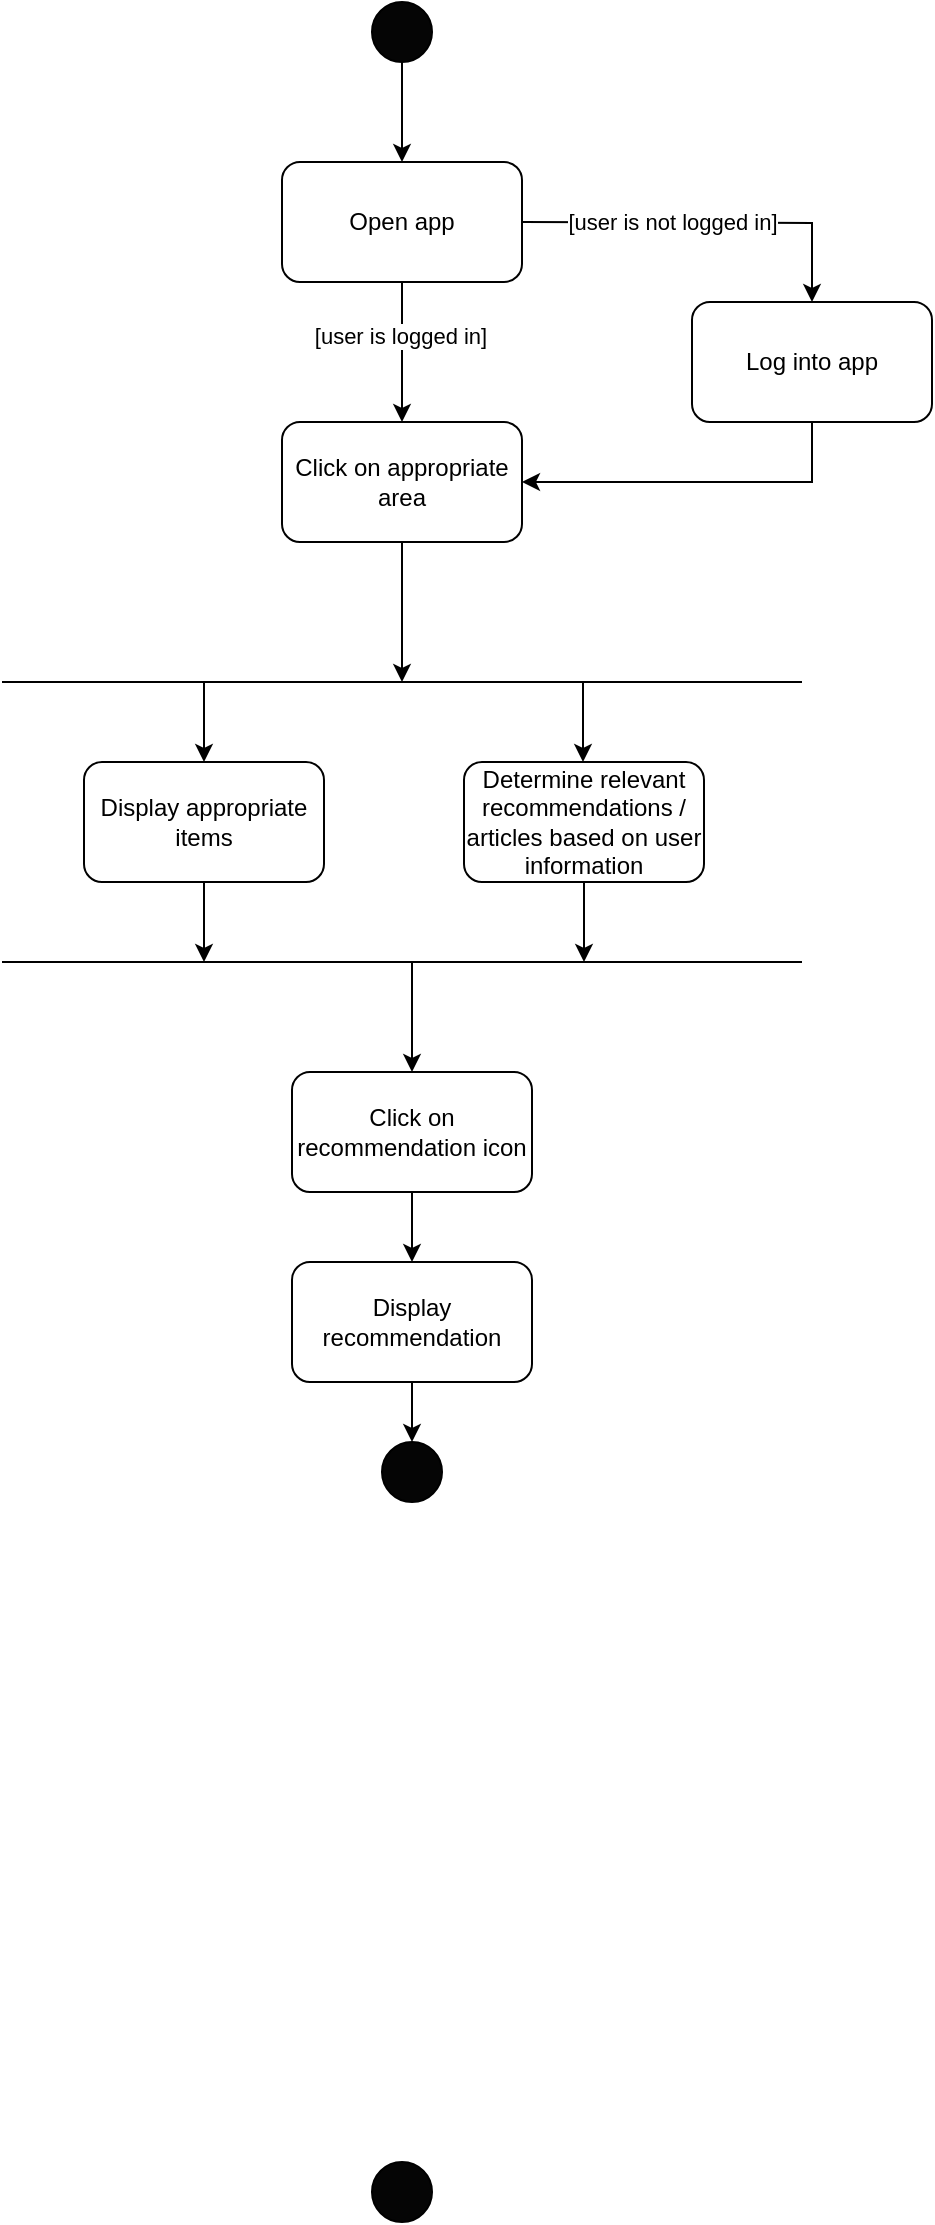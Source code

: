 <mxfile version="20.4.0" type="github">
  <diagram id="nPuME2crnnW3aW1Ezi_L" name="Page-1">
    <mxGraphModel dx="1673" dy="887" grid="0" gridSize="10" guides="1" tooltips="1" connect="1" arrows="1" fold="1" page="1" pageScale="1" pageWidth="827" pageHeight="1169" math="0" shadow="0">
      <root>
        <mxCell id="0" />
        <mxCell id="1" parent="0" />
        <mxCell id="KCT2T_2WVP6uUBoKl98X-1" value="" style="edgeStyle=orthogonalEdgeStyle;rounded=0;orthogonalLoop=1;jettySize=auto;html=1;" edge="1" parent="1" source="KCT2T_2WVP6uUBoKl98X-2" target="KCT2T_2WVP6uUBoKl98X-5">
          <mxGeometry relative="1" as="geometry" />
        </mxCell>
        <mxCell id="KCT2T_2WVP6uUBoKl98X-2" value="" style="ellipse;whiteSpace=wrap;html=1;direction=east;fillColor=#050505;" vertex="1" parent="1">
          <mxGeometry x="394" y="20" width="30" height="30" as="geometry" />
        </mxCell>
        <mxCell id="KCT2T_2WVP6uUBoKl98X-3" value="" style="edgeStyle=orthogonalEdgeStyle;rounded=0;orthogonalLoop=1;jettySize=auto;html=1;" edge="1" parent="1" source="KCT2T_2WVP6uUBoKl98X-5" target="KCT2T_2WVP6uUBoKl98X-11">
          <mxGeometry relative="1" as="geometry" />
        </mxCell>
        <mxCell id="KCT2T_2WVP6uUBoKl98X-4" value="[user is logged in]" style="edgeLabel;html=1;align=center;verticalAlign=middle;resizable=0;points=[];" vertex="1" connectable="0" parent="KCT2T_2WVP6uUBoKl98X-3">
          <mxGeometry x="-0.25" y="-1" relative="1" as="geometry">
            <mxPoint as="offset" />
          </mxGeometry>
        </mxCell>
        <mxCell id="KCT2T_2WVP6uUBoKl98X-5" value="Open app" style="rounded=1;whiteSpace=wrap;html=1;fillColor=#FFFFFF;" vertex="1" parent="1">
          <mxGeometry x="349" y="100" width="120" height="60" as="geometry" />
        </mxCell>
        <mxCell id="KCT2T_2WVP6uUBoKl98X-6" style="edgeStyle=orthogonalEdgeStyle;rounded=0;orthogonalLoop=1;jettySize=auto;html=1;entryX=0.5;entryY=0;entryDx=0;entryDy=0;" edge="1" parent="1" source="KCT2T_2WVP6uUBoKl98X-11">
          <mxGeometry relative="1" as="geometry">
            <mxPoint x="409" y="360" as="targetPoint" />
          </mxGeometry>
        </mxCell>
        <mxCell id="KCT2T_2WVP6uUBoKl98X-11" value="Click on appropriate area" style="rounded=1;whiteSpace=wrap;html=1;fillColor=#FFFFFF;" vertex="1" parent="1">
          <mxGeometry x="349" y="230" width="120" height="60" as="geometry" />
        </mxCell>
        <mxCell id="KCT2T_2WVP6uUBoKl98X-60" style="edgeStyle=orthogonalEdgeStyle;rounded=0;orthogonalLoop=1;jettySize=auto;html=1;" edge="1" parent="1" source="KCT2T_2WVP6uUBoKl98X-13">
          <mxGeometry relative="1" as="geometry">
            <mxPoint x="310" y="500" as="targetPoint" />
          </mxGeometry>
        </mxCell>
        <mxCell id="KCT2T_2WVP6uUBoKl98X-13" value="Display appropriate items" style="rounded=1;whiteSpace=wrap;html=1;fillColor=#FFFFFF;" vertex="1" parent="1">
          <mxGeometry x="250" y="400" width="120" height="60" as="geometry" />
        </mxCell>
        <mxCell id="KCT2T_2WVP6uUBoKl98X-50" value="" style="ellipse;whiteSpace=wrap;html=1;direction=east;fillColor=#050505;" vertex="1" parent="1">
          <mxGeometry x="394" y="1100" width="30" height="30" as="geometry" />
        </mxCell>
        <mxCell id="KCT2T_2WVP6uUBoKl98X-54" value="" style="edgeStyle=orthogonalEdgeStyle;rounded=0;orthogonalLoop=1;jettySize=auto;html=1;" edge="1" parent="1" source="KCT2T_2WVP6uUBoKl98X-51" target="KCT2T_2WVP6uUBoKl98X-53">
          <mxGeometry relative="1" as="geometry" />
        </mxCell>
        <mxCell id="KCT2T_2WVP6uUBoKl98X-51" value="Click on recommendation icon" style="rounded=1;whiteSpace=wrap;html=1;fillColor=#FFFFFF;" vertex="1" parent="1">
          <mxGeometry x="354" y="555" width="120" height="60" as="geometry" />
        </mxCell>
        <mxCell id="KCT2T_2WVP6uUBoKl98X-64" style="edgeStyle=orthogonalEdgeStyle;rounded=0;orthogonalLoop=1;jettySize=auto;html=1;entryX=0.5;entryY=0;entryDx=0;entryDy=0;" edge="1" parent="1" source="KCT2T_2WVP6uUBoKl98X-53" target="KCT2T_2WVP6uUBoKl98X-63">
          <mxGeometry relative="1" as="geometry" />
        </mxCell>
        <mxCell id="KCT2T_2WVP6uUBoKl98X-53" value="Display recommendation" style="rounded=1;whiteSpace=wrap;html=1;fillColor=#FFFFFF;" vertex="1" parent="1">
          <mxGeometry x="354" y="650" width="120" height="60" as="geometry" />
        </mxCell>
        <mxCell id="KCT2T_2WVP6uUBoKl98X-55" value="" style="endArrow=none;html=1;rounded=0;" edge="1" parent="1">
          <mxGeometry width="50" height="50" relative="1" as="geometry">
            <mxPoint x="209" y="360" as="sourcePoint" />
            <mxPoint x="609" y="360" as="targetPoint" />
          </mxGeometry>
        </mxCell>
        <mxCell id="KCT2T_2WVP6uUBoKl98X-56" value="" style="endArrow=none;html=1;rounded=0;" edge="1" parent="1">
          <mxGeometry width="50" height="50" relative="1" as="geometry">
            <mxPoint x="209" y="500" as="sourcePoint" />
            <mxPoint x="609" y="500" as="targetPoint" />
          </mxGeometry>
        </mxCell>
        <mxCell id="KCT2T_2WVP6uUBoKl98X-61" style="edgeStyle=orthogonalEdgeStyle;rounded=0;orthogonalLoop=1;jettySize=auto;html=1;" edge="1" parent="1" source="KCT2T_2WVP6uUBoKl98X-57">
          <mxGeometry relative="1" as="geometry">
            <mxPoint x="500" y="500" as="targetPoint" />
          </mxGeometry>
        </mxCell>
        <mxCell id="KCT2T_2WVP6uUBoKl98X-57" value="Determine relevant recommendations / articles based on user information" style="rounded=1;whiteSpace=wrap;html=1;fillColor=#FFFFFF;" vertex="1" parent="1">
          <mxGeometry x="440" y="400" width="120" height="60" as="geometry" />
        </mxCell>
        <mxCell id="KCT2T_2WVP6uUBoKl98X-58" value="" style="endArrow=classic;html=1;rounded=0;entryX=0.5;entryY=0;entryDx=0;entryDy=0;" edge="1" parent="1" target="KCT2T_2WVP6uUBoKl98X-13">
          <mxGeometry width="50" height="50" relative="1" as="geometry">
            <mxPoint x="310" y="360" as="sourcePoint" />
            <mxPoint x="440" y="440" as="targetPoint" />
          </mxGeometry>
        </mxCell>
        <mxCell id="KCT2T_2WVP6uUBoKl98X-59" value="" style="endArrow=classic;html=1;rounded=0;entryX=0.5;entryY=0;entryDx=0;entryDy=0;" edge="1" parent="1">
          <mxGeometry width="50" height="50" relative="1" as="geometry">
            <mxPoint x="499.5" y="360" as="sourcePoint" />
            <mxPoint x="499.5" y="400" as="targetPoint" />
          </mxGeometry>
        </mxCell>
        <mxCell id="KCT2T_2WVP6uUBoKl98X-62" value="" style="endArrow=classic;html=1;rounded=0;entryX=0.5;entryY=0;entryDx=0;entryDy=0;" edge="1" parent="1" target="KCT2T_2WVP6uUBoKl98X-51">
          <mxGeometry width="50" height="50" relative="1" as="geometry">
            <mxPoint x="414" y="500" as="sourcePoint" />
            <mxPoint x="414" y="550" as="targetPoint" />
          </mxGeometry>
        </mxCell>
        <mxCell id="KCT2T_2WVP6uUBoKl98X-63" value="" style="ellipse;whiteSpace=wrap;html=1;direction=east;fillColor=#050505;" vertex="1" parent="1">
          <mxGeometry x="399" y="740" width="30" height="30" as="geometry" />
        </mxCell>
        <mxCell id="KCT2T_2WVP6uUBoKl98X-65" style="edgeStyle=orthogonalEdgeStyle;rounded=0;orthogonalLoop=1;jettySize=auto;html=1;entryX=0.5;entryY=0;entryDx=0;entryDy=0;" edge="1" parent="1" target="KCT2T_2WVP6uUBoKl98X-68">
          <mxGeometry relative="1" as="geometry">
            <mxPoint x="469" y="130" as="sourcePoint" />
          </mxGeometry>
        </mxCell>
        <mxCell id="KCT2T_2WVP6uUBoKl98X-66" value="[user is not logged in]" style="edgeLabel;html=1;align=center;verticalAlign=middle;resizable=0;points=[];" vertex="1" connectable="0" parent="KCT2T_2WVP6uUBoKl98X-65">
          <mxGeometry x="-0.535" y="-2" relative="1" as="geometry">
            <mxPoint x="32" y="-2" as="offset" />
          </mxGeometry>
        </mxCell>
        <mxCell id="KCT2T_2WVP6uUBoKl98X-67" style="edgeStyle=orthogonalEdgeStyle;rounded=0;orthogonalLoop=1;jettySize=auto;html=1;entryX=1;entryY=0.5;entryDx=0;entryDy=0;" edge="1" parent="1" source="KCT2T_2WVP6uUBoKl98X-68" target="KCT2T_2WVP6uUBoKl98X-11">
          <mxGeometry relative="1" as="geometry">
            <mxPoint x="469" y="267.02" as="targetPoint" />
            <Array as="points">
              <mxPoint x="614" y="260" />
            </Array>
          </mxGeometry>
        </mxCell>
        <mxCell id="KCT2T_2WVP6uUBoKl98X-68" value="Log into app" style="rounded=1;whiteSpace=wrap;html=1;fillColor=#FFFFFF;" vertex="1" parent="1">
          <mxGeometry x="554" y="170" width="120" height="60" as="geometry" />
        </mxCell>
      </root>
    </mxGraphModel>
  </diagram>
</mxfile>
